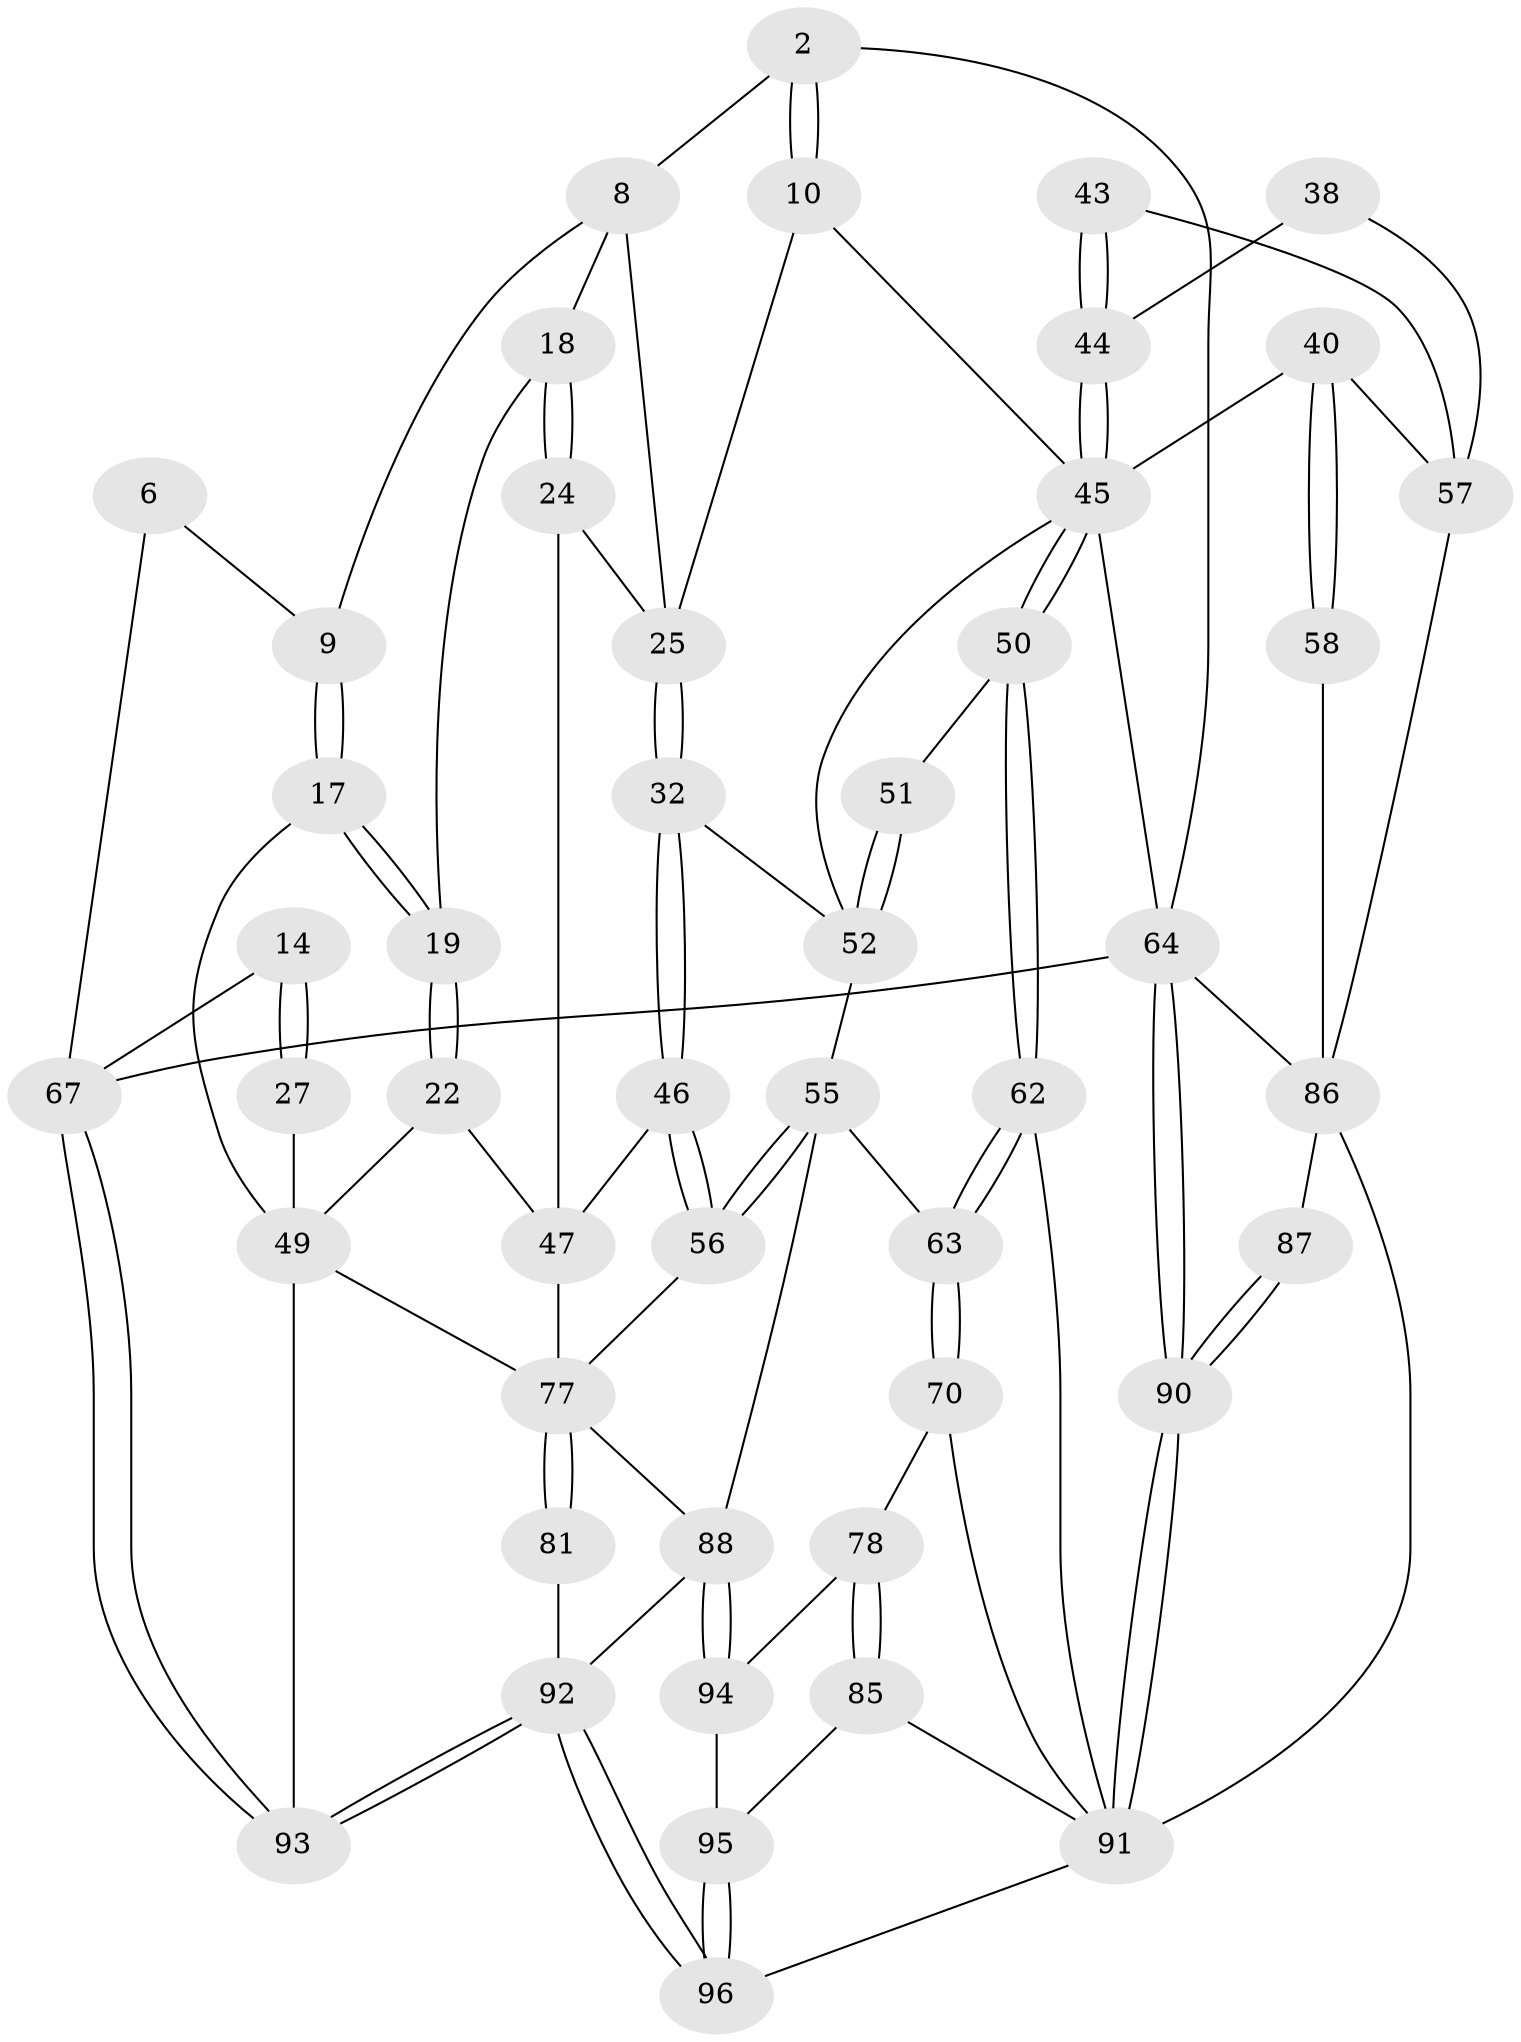 // original degree distribution, {3: 0.020833333333333332, 4: 0.2604166666666667, 6: 0.23958333333333334, 5: 0.4791666666666667}
// Generated by graph-tools (version 1.1) at 2025/06/03/04/25 22:06:37]
// undirected, 48 vertices, 107 edges
graph export_dot {
graph [start="1"]
  node [color=gray90,style=filled];
  2 [pos="+0.719718312789947+0"];
  6 [pos="+0.29321237277487305+0"];
  8 [pos="+0.32401195960559376+0.05736963669818902",super="+7+1"];
  9 [pos="+0.28846891224402005+0.021264084839717576"];
  10 [pos="+0.6095037980693385+0.16212132998945897"];
  14 [pos="+0+0"];
  17 [pos="+0.24573207282989418+0.07071336927726501"];
  18 [pos="+0.3445391679909059+0.19749602852823211"];
  19 [pos="+0.279433607714018+0.21105449960851508"];
  22 [pos="+0.22740592178678817+0.32670665288699935"];
  24 [pos="+0.4154798615692707+0.29075138243432097"];
  25 [pos="+0.45319484635310925+0.29452613584078824",super="+11"];
  27 [pos="+0+0.17707321241734356",super="+21+15"];
  32 [pos="+0.4930872025137076+0.35400092410897427"];
  38 [pos="+0.9847938500499236+0.3745482822019959"];
  40 [pos="+1+0.38681902363412574"];
  43 [pos="+0.7948120142835452+0.47517762292288923"];
  44 [pos="+0.7589659098074197+0.4781003503809893",super="+37+42"];
  45 [pos="+0.7515720698434952+0.484704804201257",super="+29+34"];
  46 [pos="+0.34388007596738157+0.5755607432831773"];
  47 [pos="+0.2554091069442907+0.5144733746314556",super="+26"];
  49 [pos="+0+0.575515902257132",super="+41+23+20+16"];
  50 [pos="+0.733113266959441+0.5095478541598127"];
  51 [pos="+0.6306306144369384+0.4952117602495582"];
  52 [pos="+0.54382888239222+0.5944206474330781",super="+31+30"];
  55 [pos="+0.37076695564250417+0.6034360249210323",super="+54"];
  56 [pos="+0.34994624844821576+0.5878787942603166"];
  57 [pos="+0.8576289222289156+0.4730547113358909",super="+39"];
  58 [pos="+1+0.6057330003723311"];
  62 [pos="+0.7423754242826434+0.5647841350560668"];
  63 [pos="+0.642702350630567+0.6822839784398691"];
  64 [pos="+1+1",super="+4"];
  67 [pos="+0+1",super="+5"];
  70 [pos="+0.6771295092531232+0.7371341002802154"];
  77 [pos="+0.23429397400007626+0.8296470531136735",super="+74"];
  78 [pos="+0.646347830885207+0.7702161692493094"];
  81 [pos="+0.13952937335425453+0.8017407753723814"];
  85 [pos="+0.5881839877447729+0.9096742311833916"];
  86 [pos="+0.9399849483159461+0.802067206785773",super="+65+72+60"];
  87 [pos="+0.8869227125092302+0.9535030607644625"];
  88 [pos="+0.28447523692911997+1",super="+76+75+80"];
  90 [pos="+1+1"];
  91 [pos="+0.7426671935647055+1",super="+84"];
  92 [pos="+0.2638447169550404+1",super="+89"];
  93 [pos="+0.11678219001280912+1",super="+83+66"];
  94 [pos="+0.5131645929240432+0.8674433822651326",super="+79"];
  95 [pos="+0.5363612778573824+0.8926979732271664"];
  96 [pos="+0.3309978228172038+1"];
  2 -- 10;
  2 -- 10;
  2 -- 64;
  2 -- 8;
  6 -- 9;
  6 -- 67;
  8 -- 9;
  8 -- 18;
  8 -- 25;
  9 -- 17;
  9 -- 17;
  10 -- 45;
  10 -- 25;
  14 -- 27 [weight=2];
  14 -- 27;
  14 -- 67;
  17 -- 19;
  17 -- 19;
  17 -- 49;
  18 -- 19;
  18 -- 24;
  18 -- 24;
  19 -- 22;
  19 -- 22;
  22 -- 49;
  22 -- 47;
  24 -- 25;
  24 -- 47;
  25 -- 32;
  25 -- 32;
  27 -- 49 [weight=3];
  32 -- 46;
  32 -- 46;
  32 -- 52;
  38 -- 44 [weight=2];
  38 -- 57;
  40 -- 58;
  40 -- 58;
  40 -- 45;
  40 -- 57;
  43 -- 44 [weight=2];
  43 -- 44;
  43 -- 57;
  44 -- 45 [weight=3];
  44 -- 45;
  45 -- 50;
  45 -- 50;
  45 -- 52;
  45 -- 64 [weight=2];
  46 -- 47;
  46 -- 56;
  46 -- 56;
  47 -- 77;
  49 -- 93;
  49 -- 77;
  50 -- 51;
  50 -- 62;
  50 -- 62;
  51 -- 52 [weight=2];
  51 -- 52;
  52 -- 55;
  55 -- 56;
  55 -- 56;
  55 -- 88 [weight=2];
  55 -- 63;
  56 -- 77;
  57 -- 86;
  58 -- 86 [weight=2];
  62 -- 63;
  62 -- 63;
  62 -- 91;
  63 -- 70;
  63 -- 70;
  64 -- 90;
  64 -- 90;
  64 -- 67 [weight=2];
  64 -- 86;
  67 -- 93 [weight=2];
  67 -- 93;
  70 -- 78;
  70 -- 91;
  77 -- 81 [weight=2];
  77 -- 81;
  77 -- 88;
  78 -- 85;
  78 -- 85;
  78 -- 94;
  81 -- 92;
  85 -- 95;
  85 -- 91;
  86 -- 87 [weight=2];
  86 -- 91 [weight=2];
  87 -- 90;
  87 -- 90;
  88 -- 94 [weight=2];
  88 -- 94;
  88 -- 92;
  90 -- 91;
  90 -- 91;
  91 -- 96;
  92 -- 93 [weight=2];
  92 -- 93;
  92 -- 96;
  92 -- 96;
  94 -- 95;
  95 -- 96;
  95 -- 96;
}
